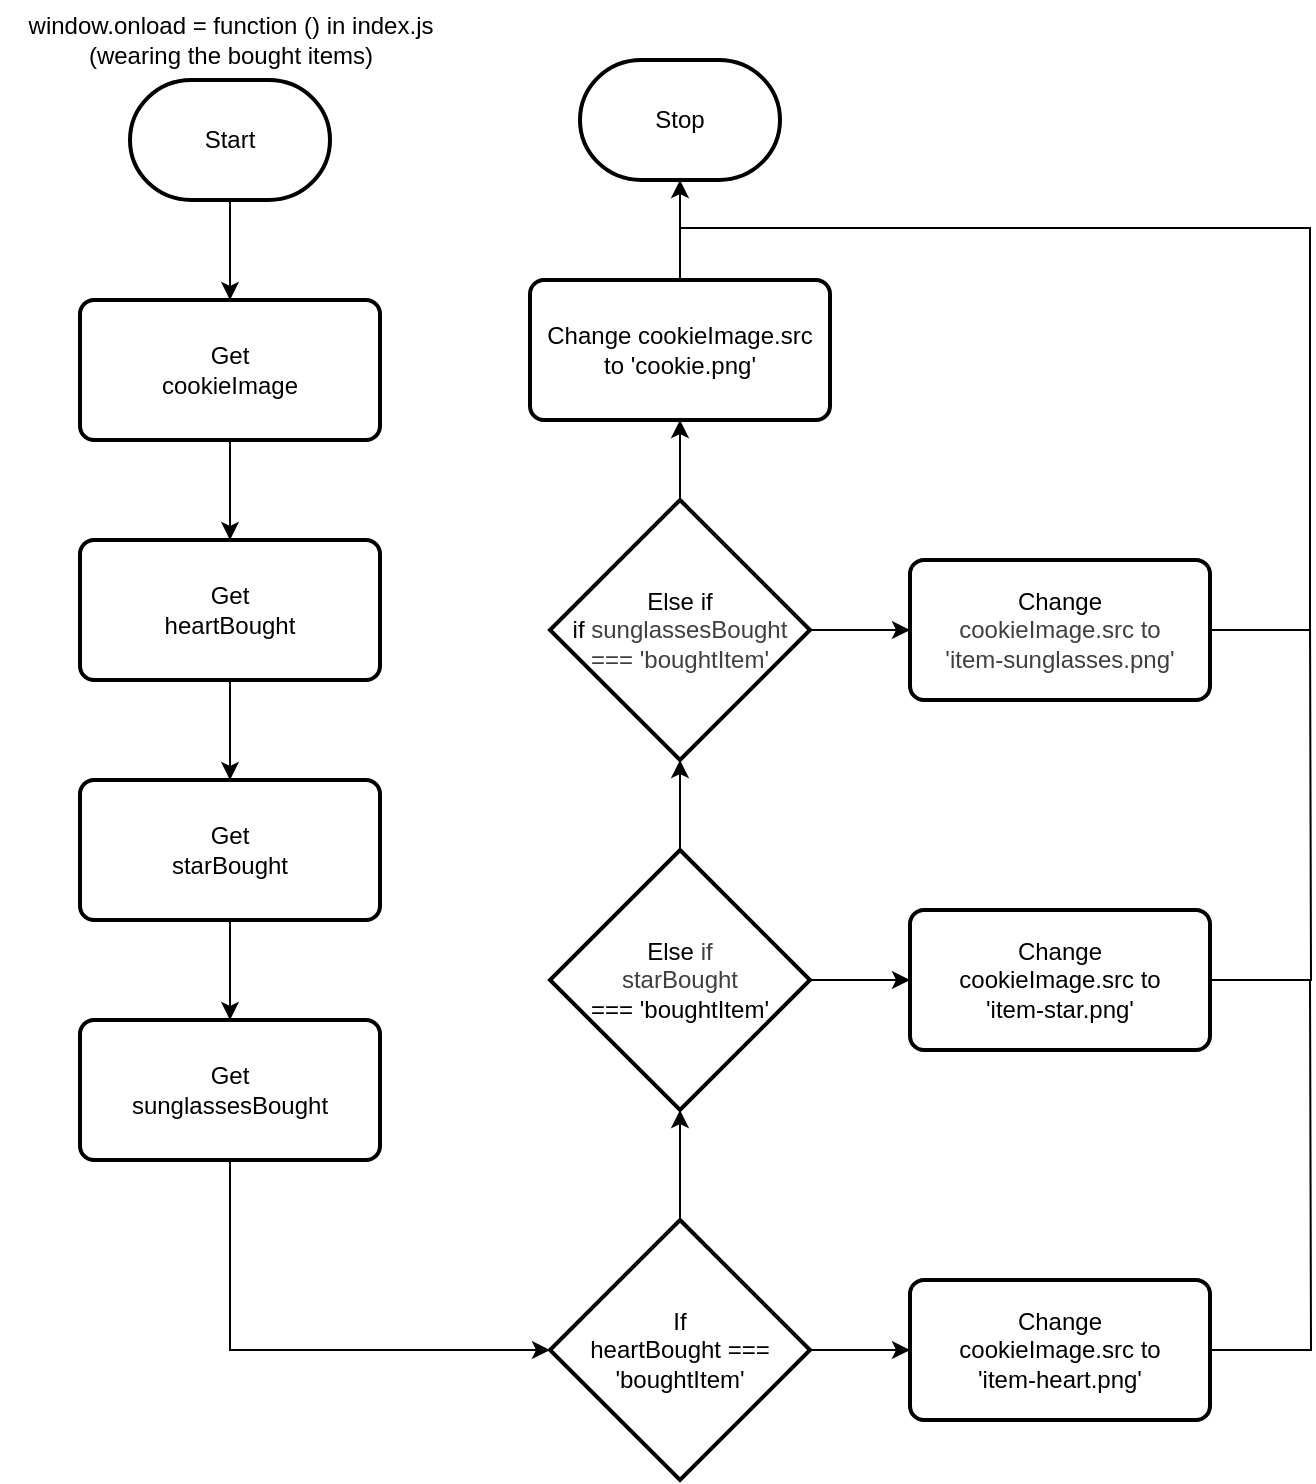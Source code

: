 <mxfile>
    <diagram id="gr2P3M02BSKtgJhoVPg3" name="Page-1">
        <mxGraphModel dx="512" dy="536" grid="1" gridSize="10" guides="1" tooltips="1" connect="1" arrows="1" fold="1" page="1" pageScale="1" pageWidth="850" pageHeight="1100" math="0" shadow="0">
            <root>
                <mxCell id="0"/>
                <mxCell id="1" parent="0"/>
                <mxCell id="2" value="Stop" style="strokeWidth=2;html=1;shape=mxgraph.flowchart.terminator;whiteSpace=wrap;" parent="1" vertex="1">
                    <mxGeometry x="395" y="90" width="100" height="60" as="geometry"/>
                </mxCell>
                <mxCell id="3" value="window.onload = function () in index.js&lt;div&gt;(wearing the bought items)&lt;/div&gt;" style="text;html=1;align=center;verticalAlign=middle;resizable=0;points=[];autosize=1;strokeColor=none;fillColor=none;" parent="1" vertex="1">
                    <mxGeometry x="105" y="60" width="230" height="40" as="geometry"/>
                </mxCell>
                <mxCell id="17" style="edgeStyle=none;html=1;entryX=0.5;entryY=0;entryDx=0;entryDy=0;" parent="1" source="4" target="5" edge="1">
                    <mxGeometry relative="1" as="geometry"/>
                </mxCell>
                <mxCell id="4" value="Get&lt;div&gt;cookieImage&lt;/div&gt;" style="rounded=1;whiteSpace=wrap;html=1;absoluteArcSize=1;arcSize=14;strokeWidth=2;" parent="1" vertex="1">
                    <mxGeometry x="145" y="210" width="150" height="70" as="geometry"/>
                </mxCell>
                <mxCell id="18" style="edgeStyle=none;html=1;entryX=0.5;entryY=0;entryDx=0;entryDy=0;" parent="1" source="5" target="6" edge="1">
                    <mxGeometry relative="1" as="geometry"/>
                </mxCell>
                <mxCell id="5" value="Get&lt;div&gt;heartBought&lt;/div&gt;" style="rounded=1;whiteSpace=wrap;html=1;absoluteArcSize=1;arcSize=14;strokeWidth=2;" parent="1" vertex="1">
                    <mxGeometry x="145" y="330" width="150" height="70" as="geometry"/>
                </mxCell>
                <mxCell id="19" style="edgeStyle=none;html=1;entryX=0.5;entryY=0;entryDx=0;entryDy=0;" parent="1" source="6" target="7" edge="1">
                    <mxGeometry relative="1" as="geometry"/>
                </mxCell>
                <mxCell id="6" value="Get&lt;div&gt;starBought&lt;/div&gt;" style="rounded=1;whiteSpace=wrap;html=1;absoluteArcSize=1;arcSize=14;strokeWidth=2;" parent="1" vertex="1">
                    <mxGeometry x="145" y="450" width="150" height="70" as="geometry"/>
                </mxCell>
                <mxCell id="7" value="Get&lt;div&gt;sunglassesBought&lt;/div&gt;" style="rounded=1;whiteSpace=wrap;html=1;absoluteArcSize=1;arcSize=14;strokeWidth=2;" parent="1" vertex="1">
                    <mxGeometry x="145" y="570" width="150" height="70" as="geometry"/>
                </mxCell>
                <mxCell id="25" style="edgeStyle=none;html=1;entryX=0.5;entryY=1;entryDx=0;entryDy=0;" parent="1" source="8" target="14" edge="1">
                    <mxGeometry relative="1" as="geometry"/>
                </mxCell>
                <mxCell id="26" style="edgeStyle=none;html=1;entryX=0;entryY=0.5;entryDx=0;entryDy=0;" parent="1" source="8" target="10" edge="1">
                    <mxGeometry relative="1" as="geometry"/>
                </mxCell>
                <mxCell id="8" value="Else if&lt;div&gt;if&amp;nbsp;&lt;span style=&quot;color: rgb(63, 63, 63); background-color: transparent;&quot;&gt;sunglassesBought&lt;/span&gt;&lt;/div&gt;&lt;div&gt;&lt;span style=&quot;color: rgb(63, 63, 63); background-color: transparent;&quot;&gt;=== &#39;boughtItem&#39;&lt;/span&gt;&lt;/div&gt;" style="strokeWidth=2;html=1;shape=mxgraph.flowchart.decision;whiteSpace=wrap;" parent="1" vertex="1">
                    <mxGeometry x="380" y="310" width="130" height="130" as="geometry"/>
                </mxCell>
                <mxCell id="24" style="edgeStyle=none;html=1;entryX=0;entryY=0.5;entryDx=0;entryDy=0;" parent="1" source="9" target="11" edge="1">
                    <mxGeometry relative="1" as="geometry"/>
                </mxCell>
                <mxCell id="9" value="Else&amp;nbsp;&lt;span style=&quot;color: rgb(63, 63, 63); background-color: transparent;&quot;&gt;if&lt;/span&gt;&lt;div&gt;&lt;span style=&quot;color: rgb(63, 63, 63); background-color: transparent;&quot;&gt;starBought&lt;/span&gt;&lt;div&gt;=== &#39;boughtItem&#39;&lt;/div&gt;&lt;/div&gt;" style="strokeWidth=2;html=1;shape=mxgraph.flowchart.decision;whiteSpace=wrap;" parent="1" vertex="1">
                    <mxGeometry x="380" y="485" width="130" height="130" as="geometry"/>
                </mxCell>
                <mxCell id="29" style="edgeStyle=orthogonalEdgeStyle;html=1;exitX=1;exitY=0.5;exitDx=0;exitDy=0;rounded=0;curved=0;endArrow=none;endFill=0;" parent="1" source="10" edge="1">
                    <mxGeometry relative="1" as="geometry">
                        <mxPoint x="445" y="174" as="targetPoint"/>
                        <mxPoint x="596.795" y="334" as="sourcePoint"/>
                        <Array as="points">
                            <mxPoint x="760" y="375"/>
                            <mxPoint x="760" y="174"/>
                        </Array>
                    </mxGeometry>
                </mxCell>
                <mxCell id="10" value="&lt;span style=&quot;color: rgb(0, 0, 0);&quot;&gt;Change&lt;/span&gt;&lt;div style=&quot;color: rgb(63, 63, 63); scrollbar-color: rgb(226, 226, 226) rgb(251, 251, 251);&quot;&gt;cookieImage.src to&lt;/div&gt;&lt;div style=&quot;color: rgb(63, 63, 63); scrollbar-color: rgb(226, 226, 226) rgb(251, 251, 251);&quot;&gt;&#39;item-sunglasses.png&#39;&lt;/div&gt;" style="rounded=1;whiteSpace=wrap;html=1;absoluteArcSize=1;arcSize=14;strokeWidth=2;" parent="1" vertex="1">
                    <mxGeometry x="560" y="340" width="150" height="70" as="geometry"/>
                </mxCell>
                <mxCell id="30" style="edgeStyle=orthogonalEdgeStyle;html=1;rounded=0;curved=0;endArrow=none;endFill=0;" parent="1" source="11" edge="1">
                    <mxGeometry relative="1" as="geometry">
                        <mxPoint x="760" y="370" as="targetPoint"/>
                    </mxGeometry>
                </mxCell>
                <mxCell id="11" value="Change&lt;div&gt;cookieImage.src to&lt;/div&gt;&lt;div&gt;&#39;item-star.png&#39;&lt;/div&gt;" style="rounded=1;whiteSpace=wrap;html=1;absoluteArcSize=1;arcSize=14;strokeWidth=2;" parent="1" vertex="1">
                    <mxGeometry x="560" y="515" width="150" height="70" as="geometry"/>
                </mxCell>
                <mxCell id="22" style="edgeStyle=none;html=1;entryX=0;entryY=0.5;entryDx=0;entryDy=0;" parent="1" source="12" target="13" edge="1">
                    <mxGeometry relative="1" as="geometry"/>
                </mxCell>
                <mxCell id="12" value="If&lt;div&gt;heartBought ===&lt;/div&gt;&lt;div&gt;&#39;boughtItem&#39;&lt;/div&gt;" style="strokeWidth=2;html=1;shape=mxgraph.flowchart.decision;whiteSpace=wrap;" parent="1" vertex="1">
                    <mxGeometry x="380" y="670" width="130" height="130" as="geometry"/>
                </mxCell>
                <mxCell id="31" style="edgeStyle=orthogonalEdgeStyle;html=1;endArrow=none;endFill=0;rounded=0;" parent="1" source="13" edge="1">
                    <mxGeometry relative="1" as="geometry">
                        <mxPoint x="760" y="550" as="targetPoint"/>
                    </mxGeometry>
                </mxCell>
                <mxCell id="13" value="Change&lt;div&gt;cookieImage.src to&lt;/div&gt;&lt;div&gt;&#39;item-heart.png&#39;&lt;/div&gt;" style="rounded=1;whiteSpace=wrap;html=1;absoluteArcSize=1;arcSize=14;strokeWidth=2;" parent="1" vertex="1">
                    <mxGeometry x="560" y="700" width="150" height="70" as="geometry"/>
                </mxCell>
                <mxCell id="14" value="Change cookieImage.src&lt;div&gt;to &#39;cookie.png&#39;&lt;/div&gt;" style="rounded=1;whiteSpace=wrap;html=1;absoluteArcSize=1;arcSize=14;strokeWidth=2;" parent="1" vertex="1">
                    <mxGeometry x="370" y="200" width="150" height="70" as="geometry"/>
                </mxCell>
                <mxCell id="16" style="edgeStyle=none;html=1;entryX=0.5;entryY=0;entryDx=0;entryDy=0;" parent="1" source="15" target="4" edge="1">
                    <mxGeometry relative="1" as="geometry"/>
                </mxCell>
                <mxCell id="15" value="Start" style="strokeWidth=2;html=1;shape=mxgraph.flowchart.terminator;whiteSpace=wrap;" parent="1" vertex="1">
                    <mxGeometry x="170" y="100" width="100" height="60" as="geometry"/>
                </mxCell>
                <mxCell id="20" style="edgeStyle=orthogonalEdgeStyle;html=1;entryX=0;entryY=0.5;entryDx=0;entryDy=0;entryPerimeter=0;rounded=0;curved=0;" parent="1" source="7" target="12" edge="1">
                    <mxGeometry relative="1" as="geometry">
                        <Array as="points">
                            <mxPoint x="220" y="735"/>
                        </Array>
                    </mxGeometry>
                </mxCell>
                <mxCell id="21" style="edgeStyle=none;html=1;entryX=0.5;entryY=1;entryDx=0;entryDy=0;entryPerimeter=0;" parent="1" source="12" target="9" edge="1">
                    <mxGeometry relative="1" as="geometry"/>
                </mxCell>
                <mxCell id="23" style="edgeStyle=none;html=1;entryX=0.5;entryY=1;entryDx=0;entryDy=0;entryPerimeter=0;" parent="1" source="9" target="8" edge="1">
                    <mxGeometry relative="1" as="geometry"/>
                </mxCell>
                <mxCell id="27" style="edgeStyle=none;html=1;entryX=0.5;entryY=1;entryDx=0;entryDy=0;entryPerimeter=0;" parent="1" source="14" target="2" edge="1">
                    <mxGeometry relative="1" as="geometry"/>
                </mxCell>
            </root>
        </mxGraphModel>
    </diagram>
</mxfile>